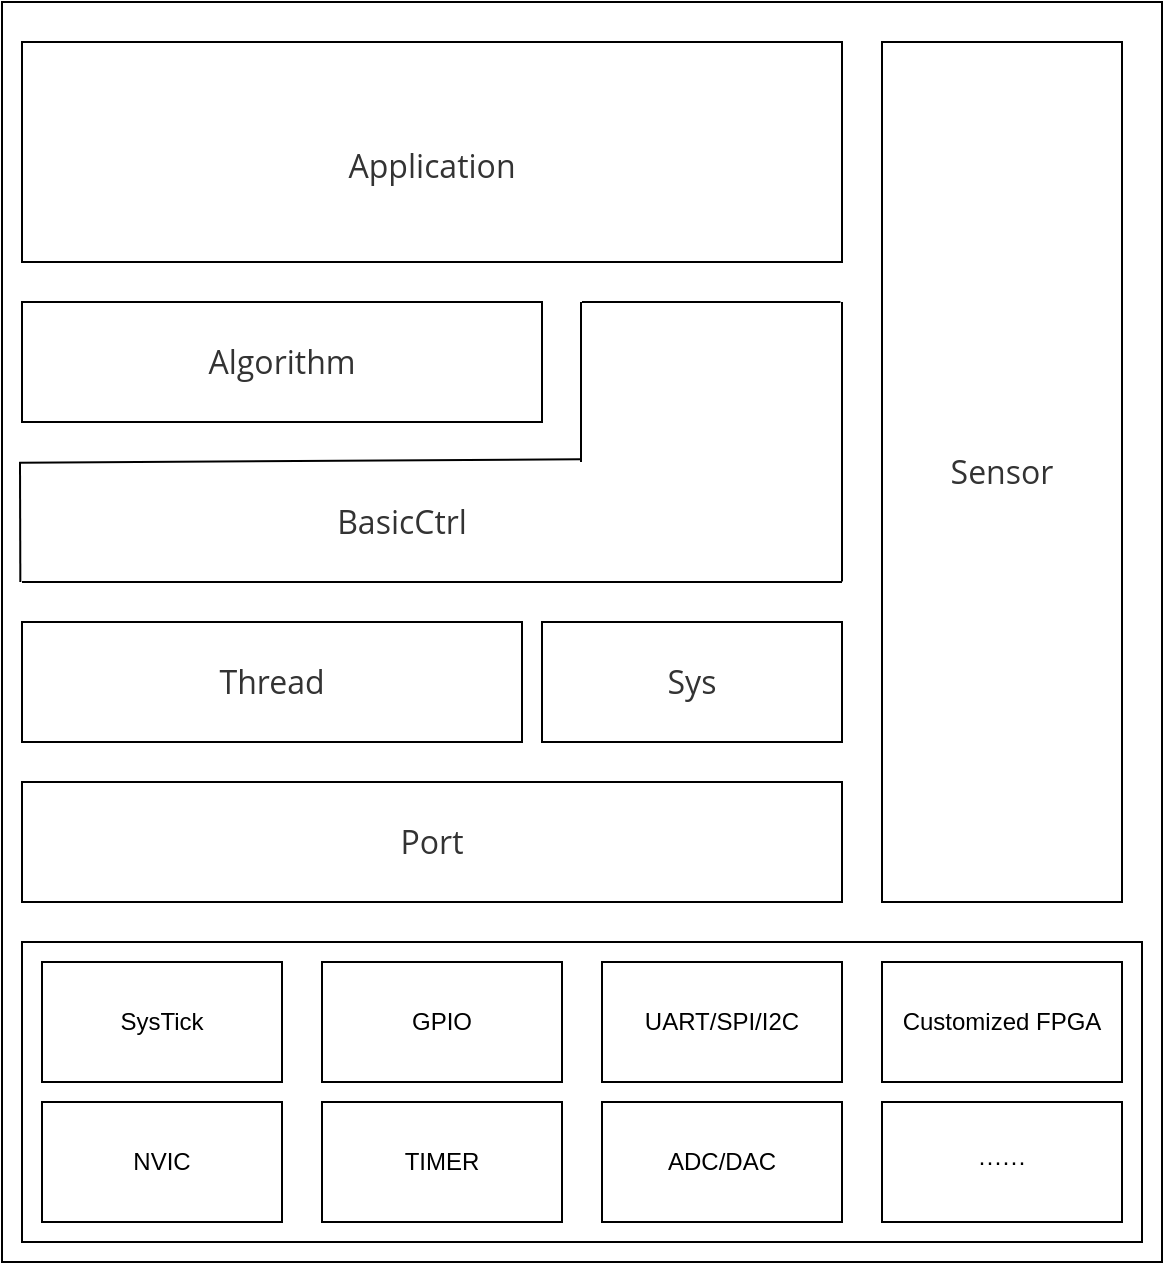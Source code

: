<mxfile>
    <diagram id="puTXrLONqpi-fqwzVK3y" name="第 1 页">
        <mxGraphModel dx="814" dy="688" grid="1" gridSize="10" guides="1" tooltips="1" connect="1" arrows="1" fold="1" page="1" pageScale="1" pageWidth="827" pageHeight="1169" math="0" shadow="0">
            <root>
                <mxCell id="0"/>
                <mxCell id="1" parent="0"/>
                <mxCell id="5" value="" style="rounded=0;whiteSpace=wrap;html=1;" vertex="1" parent="1">
                    <mxGeometry x="170" y="100" width="580" height="630" as="geometry"/>
                </mxCell>
                <mxCell id="6" value="" style="rounded=0;whiteSpace=wrap;html=1;" vertex="1" parent="1">
                    <mxGeometry x="180" y="570" width="560" height="150" as="geometry"/>
                </mxCell>
                <mxCell id="7" value="SysTick" style="rounded=0;whiteSpace=wrap;html=1;" vertex="1" parent="1">
                    <mxGeometry x="190" y="580" width="120" height="60" as="geometry"/>
                </mxCell>
                <mxCell id="8" value="NVIC" style="rounded=0;whiteSpace=wrap;html=1;" vertex="1" parent="1">
                    <mxGeometry x="190" y="650" width="120" height="60" as="geometry"/>
                </mxCell>
                <mxCell id="9" value="GPIO" style="rounded=0;whiteSpace=wrap;html=1;" vertex="1" parent="1">
                    <mxGeometry x="330" y="580" width="120" height="60" as="geometry"/>
                </mxCell>
                <mxCell id="10" value="TIMER" style="rounded=0;whiteSpace=wrap;html=1;" vertex="1" parent="1">
                    <mxGeometry x="330" y="650" width="120" height="60" as="geometry"/>
                </mxCell>
                <mxCell id="11" value="UART/SPI/I2C" style="rounded=0;whiteSpace=wrap;html=1;" vertex="1" parent="1">
                    <mxGeometry x="470" y="580" width="120" height="60" as="geometry"/>
                </mxCell>
                <mxCell id="12" value="ADC/DAC" style="rounded=0;whiteSpace=wrap;html=1;" vertex="1" parent="1">
                    <mxGeometry x="470" y="650" width="120" height="60" as="geometry"/>
                </mxCell>
                <mxCell id="13" value="Customized FPGA" style="rounded=0;whiteSpace=wrap;html=1;" vertex="1" parent="1">
                    <mxGeometry x="610" y="580" width="120" height="60" as="geometry"/>
                </mxCell>
                <mxCell id="14" value="······" style="rounded=0;whiteSpace=wrap;html=1;" vertex="1" parent="1">
                    <mxGeometry x="610" y="650" width="120" height="60" as="geometry"/>
                </mxCell>
                <mxCell id="15" value="&lt;span style=&quot;color: rgb(51 , 51 , 51) ; font-family: &amp;#34;open sans&amp;#34; , &amp;#34;clear sans&amp;#34; , &amp;#34;helvetica neue&amp;#34; , &amp;#34;helvetica&amp;#34; , &amp;#34;arial&amp;#34; , &amp;#34;segoe ui emoji&amp;#34; , sans-serif ; font-size: 16px ; text-align: left ; background-color: rgb(255 , 255 , 255)&quot;&gt;Port&lt;/span&gt;" style="rounded=0;whiteSpace=wrap;html=1;" vertex="1" parent="1">
                    <mxGeometry x="180" y="490" width="410" height="60" as="geometry"/>
                </mxCell>
                <mxCell id="16" value="&lt;span style=&quot;color: rgb(51 , 51 , 51) ; font-family: &amp;#34;open sans&amp;#34; , &amp;#34;clear sans&amp;#34; , &amp;#34;helvetica neue&amp;#34; , &amp;#34;helvetica&amp;#34; , &amp;#34;arial&amp;#34; , &amp;#34;segoe ui emoji&amp;#34; , sans-serif ; font-size: 16px ; text-align: left ; background-color: rgb(255 , 255 , 255)&quot;&gt;Sensor&lt;/span&gt;" style="rounded=0;whiteSpace=wrap;html=1;" vertex="1" parent="1">
                    <mxGeometry x="610" y="120" width="120" height="430" as="geometry"/>
                </mxCell>
                <mxCell id="17" value="&#10;&#10;&lt;span style=&quot;color: rgb(51, 51, 51); font-family: &amp;quot;open sans&amp;quot;, &amp;quot;clear sans&amp;quot;, &amp;quot;helvetica neue&amp;quot;, helvetica, arial, &amp;quot;segoe ui emoji&amp;quot;, sans-serif; font-size: 16px; font-style: normal; font-weight: 400; letter-spacing: normal; text-align: left; text-indent: 0px; text-transform: none; word-spacing: 0px; background-color: rgb(255, 255, 255); display: inline; float: none;&quot;&gt;Thread&lt;/span&gt;&#10;&#10;" style="rounded=0;whiteSpace=wrap;html=1;" vertex="1" parent="1">
                    <mxGeometry x="180" y="410" width="250" height="60" as="geometry"/>
                </mxCell>
                <mxCell id="18" value="&lt;span class=&quot;md-plain md-expand&quot; style=&quot;box-sizing: border-box ; color: rgb(51 , 51 , 51) ; font-family: &amp;#34;open sans&amp;#34; , &amp;#34;clear sans&amp;#34; , &amp;#34;helvetica neue&amp;#34; , &amp;#34;helvetica&amp;#34; , &amp;#34;arial&amp;#34; , &amp;#34;segoe ui emoji&amp;#34; , sans-serif ; font-size: 16px ; text-align: left ; background-color: rgb(255 , 255 , 255)&quot;&gt;Sys&lt;/span&gt;" style="rounded=0;whiteSpace=wrap;html=1;" vertex="1" parent="1">
                    <mxGeometry x="440" y="410" width="150" height="60" as="geometry"/>
                </mxCell>
                <mxCell id="20" value="&lt;span style=&quot;color: rgb(51 , 51 , 51) ; font-family: &amp;#34;open sans&amp;#34; , &amp;#34;clear sans&amp;#34; , &amp;#34;helvetica neue&amp;#34; , &amp;#34;helvetica&amp;#34; , &amp;#34;arial&amp;#34; , &amp;#34;segoe ui emoji&amp;#34; , sans-serif ; font-size: 16px ; text-align: left ; background-color: rgb(255 , 255 , 255)&quot;&gt;Algorithm&lt;/span&gt;" style="rounded=0;whiteSpace=wrap;html=1;" vertex="1" parent="1">
                    <mxGeometry x="180" y="250" width="260" height="60" as="geometry"/>
                </mxCell>
                <mxCell id="21" value="&lt;br style=&quot;color: rgb(0 , 0 , 0) ; font-family: &amp;#34;helvetica&amp;#34; ; font-size: 12px ; font-style: normal ; font-weight: 400 ; letter-spacing: normal ; text-align: center ; text-indent: 0px ; text-transform: none ; word-spacing: 0px ; background-color: rgb(248 , 249 , 250)&quot;&gt;&lt;div style=&quot;text-align: left&quot;&gt;&lt;font color=&quot;#333333&quot; face=&quot;open sans, clear sans, helvetica neue, helvetica, arial, segoe ui emoji, sans-serif&quot;&gt;&lt;span style=&quot;font-size: 16px ; background-color: rgb(255 , 255 , 255)&quot;&gt;Application&lt;/span&gt;&lt;/font&gt;&lt;/div&gt;" style="rounded=0;whiteSpace=wrap;html=1;labelBackgroundColor=none;" vertex="1" parent="1">
                    <mxGeometry x="180" y="120" width="410" height="110" as="geometry"/>
                </mxCell>
                <mxCell id="25" value="" style="endArrow=none;html=1;" edge="1" parent="1">
                    <mxGeometry width="50" height="50" relative="1" as="geometry">
                        <mxPoint x="590" y="390" as="sourcePoint"/>
                        <mxPoint x="180" y="390" as="targetPoint"/>
                    </mxGeometry>
                </mxCell>
                <mxCell id="26" value="" style="endArrow=none;html=1;exitX=1;exitY=-0.6;exitDx=0;exitDy=0;exitPerimeter=0;" edge="1" parent="1" source="25">
                    <mxGeometry width="50" height="50" relative="1" as="geometry">
                        <mxPoint x="590" y="380" as="sourcePoint"/>
                        <mxPoint x="590" y="250" as="targetPoint"/>
                    </mxGeometry>
                </mxCell>
                <mxCell id="27" value="" style="endArrow=none;html=1;" edge="1" parent="1">
                    <mxGeometry width="50" height="50" relative="1" as="geometry">
                        <mxPoint x="459.5" y="330" as="sourcePoint"/>
                        <mxPoint x="459.5" y="250" as="targetPoint"/>
                    </mxGeometry>
                </mxCell>
                <mxCell id="28" value="" style="endArrow=none;html=1;entryX=-1.55;entryY=0;entryDx=0;entryDy=0;entryPerimeter=0;" edge="1" parent="1" target="26">
                    <mxGeometry width="50" height="50" relative="1" as="geometry">
                        <mxPoint x="460" y="250" as="sourcePoint"/>
                        <mxPoint x="510" y="200" as="targetPoint"/>
                    </mxGeometry>
                </mxCell>
                <mxCell id="30" value="" style="endArrow=none;html=1;" edge="1" parent="1">
                    <mxGeometry width="50" height="50" relative="1" as="geometry">
                        <mxPoint x="179.17" y="390" as="sourcePoint"/>
                        <mxPoint x="179" y="330" as="targetPoint"/>
                    </mxGeometry>
                </mxCell>
                <mxCell id="31" value="" style="endArrow=none;html=1;entryX=-0.2;entryY=0.983;entryDx=0;entryDy=0;entryPerimeter=0;exitX=-0.8;exitY=0.006;exitDx=0;exitDy=0;exitPerimeter=0;" edge="1" parent="1" source="30" target="27">
                    <mxGeometry width="50" height="50" relative="1" as="geometry">
                        <mxPoint x="178" y="329" as="sourcePoint"/>
                        <mxPoint x="280" y="270" as="targetPoint"/>
                    </mxGeometry>
                </mxCell>
                <mxCell id="32" value="&lt;span class=&quot;md-plain md-expand&quot; style=&quot;box-sizing: border-box ; color: rgb(51 , 51 , 51) ; font-family: &amp;#34;open sans&amp;#34; , &amp;#34;clear sans&amp;#34; , &amp;#34;helvetica neue&amp;#34; , &amp;#34;helvetica&amp;#34; , &amp;#34;arial&amp;#34; , &amp;#34;segoe ui emoji&amp;#34; , sans-serif ; font-size: 16px ; text-align: left ; background-color: rgb(255 , 255 , 255)&quot;&gt;BasicCtrl&lt;/span&gt;" style="text;html=1;strokeColor=none;fillColor=none;align=center;verticalAlign=middle;whiteSpace=wrap;rounded=0;labelBackgroundColor=none;" vertex="1" parent="1">
                    <mxGeometry x="350" y="350" width="40" height="20" as="geometry"/>
                </mxCell>
            </root>
        </mxGraphModel>
    </diagram>
</mxfile>